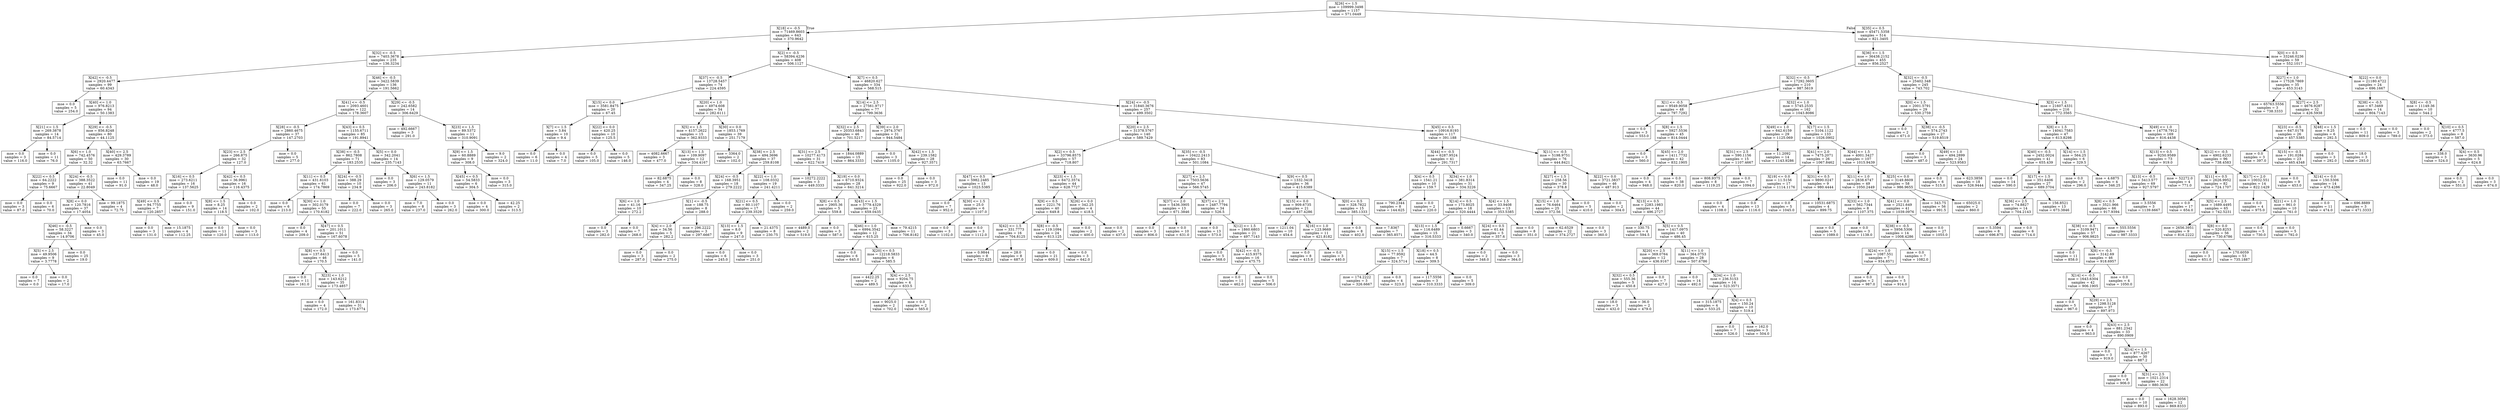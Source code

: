 digraph Tree {
node [shape=box] ;
0 [label="X[26] <= 1.5\nmse = 109999.3498\nsamples = 1157\nvalue = 571.0449"] ;
1 [label="X[18] <= -0.5\nmse = 71469.8603\nsamples = 643\nvalue = 370.9642"] ;
0 -> 1 [labeldistance=2.5, labelangle=45, headlabel="True"] ;
2 [label="X[32] <= -0.5\nmse = 7403.3678\nsamples = 235\nvalue = 136.3234"] ;
1 -> 2 ;
3 [label="X[42] <= -0.5\nmse = 2920.4477\nsamples = 99\nvalue = 60.4343"] ;
2 -> 3 ;
4 [label="mse = 0.0\nsamples = 5\nvalue = 254.0"] ;
3 -> 4 ;
5 [label="X[40] <= 1.0\nmse = 976.8213\nsamples = 94\nvalue = 50.1383"] ;
3 -> 5 ;
6 [label="X[21] <= 1.5\nmse = 269.3878\nsamples = 14\nvalue = 84.5714"] ;
5 -> 6 ;
7 [label="mse = 0.0\nsamples = 3\nvalue = 116.0"] ;
6 -> 7 ;
8 [label="mse = 0.0\nsamples = 11\nvalue = 76.0"] ;
6 -> 8 ;
9 [label="X[29] <= -0.5\nmse = 856.8248\nsamples = 80\nvalue = 44.1125"] ;
5 -> 9 ;
10 [label="X[6] <= 1.0\nmse = 742.4576\nsamples = 50\nvalue = 32.32"] ;
9 -> 10 ;
11 [label="X[22] <= 0.5\nmse = 64.2222\nsamples = 9\nvalue = 75.6667"] ;
10 -> 11 ;
12 [label="mse = 0.0\nsamples = 3\nvalue = 87.0"] ;
11 -> 12 ;
13 [label="mse = 0.0\nsamples = 6\nvalue = 70.0"] ;
11 -> 13 ;
14 [label="X[24] <= -0.5\nmse = 388.3522\nsamples = 41\nvalue = 22.8049"] ;
10 -> 14 ;
15 [label="X[8] <= 0.0\nmse = 120.7816\nsamples = 37\nvalue = 17.4054"] ;
14 -> 15 ;
16 [label="X[46] <= -0.5\nmse = 58.3227\nsamples = 34\nvalue = 14.9706"] ;
15 -> 16 ;
17 [label="X[5] <= 2.5\nmse = 49.9506\nsamples = 9\nvalue = 3.7778"] ;
16 -> 17 ;
18 [label="mse = 0.0\nsamples = 7\nvalue = 0.0"] ;
17 -> 18 ;
19 [label="mse = 0.0\nsamples = 2\nvalue = 17.0"] ;
17 -> 19 ;
20 [label="mse = 0.0\nsamples = 25\nvalue = 19.0"] ;
16 -> 20 ;
21 [label="mse = 0.0\nsamples = 3\nvalue = 45.0"] ;
15 -> 21 ;
22 [label="mse = 99.1875\nsamples = 4\nvalue = 72.75"] ;
14 -> 22 ;
23 [label="X[40] <= 2.5\nmse = 429.3789\nsamples = 30\nvalue = 63.7667"] ;
9 -> 23 ;
24 [label="mse = 0.0\nsamples = 11\nvalue = 91.0"] ;
23 -> 24 ;
25 [label="mse = 0.0\nsamples = 19\nvalue = 48.0"] ;
23 -> 25 ;
26 [label="X[46] <= -0.5\nmse = 3422.5839\nsamples = 136\nvalue = 191.5662"] ;
2 -> 26 ;
27 [label="X[41] <= -0.5\nmse = 2093.4601\nsamples = 122\nvalue = 178.3607"] ;
26 -> 27 ;
28 [label="X[28] <= -0.5\nmse = 2860.4675\nsamples = 37\nvalue = 147.2703"] ;
27 -> 28 ;
29 [label="X[23] <= 2.5\nmse = 266.875\nsamples = 32\nvalue = 127.0"] ;
28 -> 29 ;
30 [label="X[16] <= 0.5\nmse = 273.6211\nsamples = 16\nvalue = 137.5625"] ;
29 -> 30 ;
31 [label="X[49] <= 0.5\nmse = 94.7755\nsamples = 7\nvalue = 120.2857"] ;
30 -> 31 ;
32 [label="mse = 0.0\nsamples = 3\nvalue = 131.0"] ;
31 -> 32 ;
33 [label="mse = 15.1875\nsamples = 4\nvalue = 112.25"] ;
31 -> 33 ;
34 [label="mse = 0.0\nsamples = 9\nvalue = 151.0"] ;
30 -> 34 ;
35 [label="X[42] <= 0.5\nmse = 36.9961\nsamples = 16\nvalue = 116.4375"] ;
29 -> 35 ;
36 [label="X[8] <= 1.5\nmse = 8.25\nsamples = 14\nvalue = 118.5"] ;
35 -> 36 ;
37 [label="mse = 0.0\nsamples = 11\nvalue = 120.0"] ;
36 -> 37 ;
38 [label="mse = 0.0\nsamples = 3\nvalue = 113.0"] ;
36 -> 38 ;
39 [label="mse = 0.0\nsamples = 2\nvalue = 102.0"] ;
35 -> 39 ;
40 [label="mse = 0.0\nsamples = 5\nvalue = 277.0"] ;
28 -> 40 ;
41 [label="X[43] <= 0.5\nmse = 1155.6711\nsamples = 85\nvalue = 191.8941"] ;
27 -> 41 ;
42 [label="X[38] <= -0.5\nmse = 862.7808\nsamples = 71\nvalue = 183.2535"] ;
41 -> 42 ;
43 [label="X[11] <= 0.5\nmse = 431.6103\nsamples = 61\nvalue = 174.7869"] ;
42 -> 43 ;
44 [label="mse = 0.0\nsamples = 6\nvalue = 213.0"] ;
43 -> 44 ;
45 [label="X[30] <= 1.0\nmse = 302.0179\nsamples = 55\nvalue = 170.6182"] ;
43 -> 45 ;
46 [label="mse = 0.0\nsamples = 4\nvalue = 209.0"] ;
45 -> 46 ;
47 [label="X[47] <= 0.5\nmse = 201.1011\nsamples = 51\nvalue = 167.6078"] ;
45 -> 47 ;
48 [label="X[8] <= 0.5\nmse = 137.6413\nsamples = 46\nvalue = 170.5"] ;
47 -> 48 ;
49 [label="mse = 0.0\nsamples = 11\nvalue = 161.0"] ;
48 -> 49 ;
50 [label="X[23] <= 1.0\nmse = 143.6212\nsamples = 35\nvalue = 173.4857"] ;
48 -> 50 ;
51 [label="mse = 0.0\nsamples = 4\nvalue = 172.0"] ;
50 -> 51 ;
52 [label="mse = 161.8314\nsamples = 31\nvalue = 173.6774"] ;
50 -> 52 ;
53 [label="mse = 0.0\nsamples = 5\nvalue = 141.0"] ;
47 -> 53 ;
54 [label="X[24] <= -0.5\nmse = 388.29\nsamples = 10\nvalue = 234.9"] ;
42 -> 54 ;
55 [label="mse = 0.0\nsamples = 7\nvalue = 222.0"] ;
54 -> 55 ;
56 [label="mse = 0.0\nsamples = 3\nvalue = 265.0"] ;
54 -> 56 ;
57 [label="X[5] <= 0.0\nmse = 342.2041\nsamples = 14\nvalue = 235.7143"] ;
41 -> 57 ;
58 [label="mse = 0.0\nsamples = 3\nvalue = 206.0"] ;
57 -> 58 ;
59 [label="X[6] <= 1.5\nmse = 129.0579\nsamples = 11\nvalue = 243.8182"] ;
57 -> 59 ;
60 [label="mse = 7.0\nsamples = 8\nvalue = 237.0"] ;
59 -> 60 ;
61 [label="mse = 0.0\nsamples = 3\nvalue = 262.0"] ;
59 -> 61 ;
62 [label="X[29] <= -0.5\nmse = 242.6582\nsamples = 14\nvalue = 306.6429"] ;
26 -> 62 ;
63 [label="mse = 492.6667\nsamples = 3\nvalue = 291.0"] ;
62 -> 63 ;
64 [label="X[23] <= 1.5\nmse = 89.5372\nsamples = 11\nvalue = 310.9091"] ;
62 -> 64 ;
65 [label="X[9] <= 1.5\nmse = 60.8889\nsamples = 9\nvalue = 308.0"] ;
64 -> 65 ;
66 [label="X[45] <= 0.5\nmse = 54.5833\nsamples = 6\nvalue = 304.5"] ;
65 -> 66 ;
67 [label="mse = 0.0\nsamples = 4\nvalue = 300.0"] ;
66 -> 67 ;
68 [label="mse = 42.25\nsamples = 2\nvalue = 313.5"] ;
66 -> 68 ;
69 [label="mse = 0.0\nsamples = 3\nvalue = 315.0"] ;
65 -> 69 ;
70 [label="mse = 9.0\nsamples = 2\nvalue = 324.0"] ;
64 -> 70 ;
71 [label="X[2] <= -0.5\nmse = 58394.4236\nsamples = 408\nvalue = 506.1127"] ;
1 -> 71 ;
72 [label="X[37] <= -0.5\nmse = 13728.5457\nsamples = 74\nvalue = 224.4595"] ;
71 -> 72 ;
73 [label="X[15] <= 0.0\nmse = 3581.8475\nsamples = 20\nvalue = 67.45"] ;
72 -> 73 ;
74 [label="X[7] <= 1.5\nmse = 3.84\nsamples = 10\nvalue = 9.4"] ;
73 -> 74 ;
75 [label="mse = 0.0\nsamples = 6\nvalue = 11.0"] ;
74 -> 75 ;
76 [label="mse = 0.0\nsamples = 4\nvalue = 7.0"] ;
74 -> 76 ;
77 [label="X[22] <= 0.0\nmse = 420.25\nsamples = 10\nvalue = 125.5"] ;
73 -> 77 ;
78 [label="mse = 0.0\nsamples = 5\nvalue = 105.0"] ;
77 -> 78 ;
79 [label="mse = 0.0\nsamples = 5\nvalue = 146.0"] ;
77 -> 79 ;
80 [label="X[20] <= 1.0\nmse = 4974.608\nsamples = 54\nvalue = 282.6111"] ;
72 -> 80 ;
81 [label="X[5] <= 1.5\nmse = 4157.2622\nsamples = 15\nvalue = 362.9333"] ;
80 -> 81 ;
82 [label="mse = 4082.6667\nsamples = 3\nvalue = 477.0"] ;
81 -> 82 ;
83 [label="X[13] <= 1.5\nmse = 109.9097\nsamples = 12\nvalue = 334.4167"] ;
81 -> 83 ;
84 [label="mse = 82.6875\nsamples = 4\nvalue = 347.25"] ;
83 -> 84 ;
85 [label="mse = 0.0\nsamples = 8\nvalue = 328.0"] ;
83 -> 85 ;
86 [label="X[30] <= 0.0\nmse = 1853.1769\nsamples = 39\nvalue = 251.7179"] ;
80 -> 86 ;
87 [label="mse = 3364.0\nsamples = 2\nvalue = 102.0"] ;
86 -> 87 ;
88 [label="X[38] <= 2.5\nmse = 494.3696\nsamples = 37\nvalue = 259.8108"] ;
86 -> 88 ;
89 [label="X[24] <= -0.5\nmse = 168.3951\nsamples = 18\nvalue = 279.2222"] ;
88 -> 89 ;
90 [label="X[6] <= 1.0\nmse = 41.16\nsamples = 10\nvalue = 272.2"] ;
89 -> 90 ;
91 [label="mse = 0.0\nsamples = 3\nvalue = 282.0"] ;
90 -> 91 ;
92 [label="mse = 0.0\nsamples = 7\nvalue = 268.0"] ;
90 -> 92 ;
93 [label="X[1] <= -0.5\nmse = 188.75\nsamples = 8\nvalue = 288.0"] ;
89 -> 93 ;
94 [label="X[4] <= 2.0\nmse = 34.56\nsamples = 5\nvalue = 282.2"] ;
93 -> 94 ;
95 [label="mse = 0.0\nsamples = 3\nvalue = 287.0"] ;
94 -> 95 ;
96 [label="mse = 0.0\nsamples = 2\nvalue = 275.0"] ;
94 -> 96 ;
97 [label="mse = 296.2222\nsamples = 3\nvalue = 297.6667"] ;
93 -> 97 ;
98 [label="X[22] <= 1.0\nmse = 108.0332\nsamples = 19\nvalue = 241.4211"] ;
88 -> 98 ;
99 [label="X[21] <= 0.5\nmse = 80.1107\nsamples = 17\nvalue = 239.3529"] ;
98 -> 99 ;
100 [label="X[13] <= 1.5\nmse = 8.0\nsamples = 9\nvalue = 247.0"] ;
99 -> 100 ;
101 [label="mse = 0.0\nsamples = 6\nvalue = 245.0"] ;
100 -> 101 ;
102 [label="mse = 0.0\nsamples = 3\nvalue = 251.0"] ;
100 -> 102 ;
103 [label="mse = 21.4375\nsamples = 8\nvalue = 230.75"] ;
99 -> 103 ;
104 [label="mse = 0.0\nsamples = 2\nvalue = 259.0"] ;
98 -> 104 ;
105 [label="X[7] <= 0.5\nmse = 46820.627\nsamples = 334\nvalue = 568.515"] ;
71 -> 105 ;
106 [label="X[14] <= 2.5\nmse = 27561.9717\nsamples = 77\nvalue = 799.3636"] ;
105 -> 106 ;
107 [label="X[32] <= 2.5\nmse = 20353.6843\nsamples = 46\nvalue = 701.5217"] ;
106 -> 107 ;
108 [label="X[31] <= 2.5\nmse = 10277.4173\nsamples = 31\nvalue = 622.7419"] ;
107 -> 108 ;
109 [label="mse = 10272.2222\nsamples = 3\nvalue = 449.3333"] ;
108 -> 109 ;
110 [label="X[19] <= 0.0\nmse = 6710.9324\nsamples = 28\nvalue = 641.3214"] ;
108 -> 110 ;
111 [label="X[8] <= 0.5\nmse = 2905.36\nsamples = 5\nvalue = 559.8"] ;
110 -> 111 ;
112 [label="mse = 4489.0\nsamples = 2\nvalue = 519.0"] ;
111 -> 112 ;
113 [label="mse = 0.0\nsamples = 3\nvalue = 587.0"] ;
111 -> 113 ;
114 [label="X[43] <= 1.5\nmse = 5779.4329\nsamples = 23\nvalue = 659.0435"] ;
110 -> 114 ;
115 [label="X[46] <= 1.0\nmse = 6994.3542\nsamples = 12\nvalue = 615.25"] ;
114 -> 115 ;
116 [label="mse = 0.0\nsamples = 6\nvalue = 645.0"] ;
115 -> 116 ;
117 [label="X[20] <= 0.5\nmse = 12218.5833\nsamples = 6\nvalue = 585.5"] ;
115 -> 117 ;
118 [label="mse = 4422.25\nsamples = 2\nvalue = 489.5"] ;
117 -> 118 ;
119 [label="X[4] <= 2.5\nmse = 9204.75\nsamples = 4\nvalue = 633.5"] ;
117 -> 119 ;
120 [label="mse = 9025.0\nsamples = 2\nvalue = 702.0"] ;
119 -> 120 ;
121 [label="mse = 0.0\nsamples = 2\nvalue = 565.0"] ;
119 -> 121 ;
122 [label="mse = 79.4215\nsamples = 11\nvalue = 706.8182"] ;
114 -> 122 ;
123 [label="mse = 1844.0889\nsamples = 15\nvalue = 864.3333"] ;
107 -> 123 ;
124 [label="X[39] <= 2.0\nmse = 2974.3767\nsamples = 31\nvalue = 944.5484"] ;
106 -> 124 ;
125 [label="mse = 0.0\nsamples = 3\nvalue = 1105.0"] ;
124 -> 125 ;
126 [label="X[42] <= 1.5\nmse = 239.1582\nsamples = 28\nvalue = 927.3571"] ;
124 -> 126 ;
127 [label="mse = 0.0\nsamples = 25\nvalue = 922.0"] ;
126 -> 127 ;
128 [label="mse = 0.0\nsamples = 3\nvalue = 972.0"] ;
126 -> 128 ;
129 [label="X[24] <= -0.5\nmse = 31840.3676\nsamples = 257\nvalue = 499.3502"] ;
105 -> 129 ;
130 [label="X[20] <= 2.5\nmse = 31378.5767\nsamples = 140\nvalue = 589.7429"] ;
129 -> 130 ;
131 [label="X[2] <= 0.5\nmse = 33796.8575\nsamples = 57\nvalue = 718.807"] ;
130 -> 131 ;
132 [label="X[47] <= 0.5\nmse = 5982.2485\nsamples = 13\nvalue = 1023.5385"] ;
131 -> 132 ;
133 [label="mse = 0.0\nsamples = 7\nvalue = 952.0"] ;
132 -> 133 ;
134 [label="X[30] <= 1.5\nmse = 25.0\nsamples = 6\nvalue = 1107.0"] ;
132 -> 134 ;
135 [label="mse = 0.0\nsamples = 3\nvalue = 1102.0"] ;
134 -> 135 ;
136 [label="mse = 0.0\nsamples = 3\nvalue = 1112.0"] ;
134 -> 136 ;
137 [label="X[23] <= 1.5\nmse = 6472.3574\nsamples = 44\nvalue = 628.7727"] ;
131 -> 137 ;
138 [label="X[9] <= 0.5\nmse = 2221.76\nsamples = 40\nvalue = 649.8"] ;
137 -> 138 ;
139 [label="X[42] <= 1.5\nmse = 331.7773\nsamples = 16\nvalue = 704.8125"] ;
138 -> 139 ;
140 [label="mse = 0.9844\nsamples = 8\nvalue = 722.625"] ;
139 -> 140 ;
141 [label="mse = 28.0\nsamples = 8\nvalue = 687.0"] ;
139 -> 141 ;
142 [label="X[8] <= -0.5\nmse = 119.1094\nsamples = 24\nvalue = 613.125"] ;
138 -> 142 ;
143 [label="mse = 0.0\nsamples = 21\nvalue = 609.0"] ;
142 -> 143 ;
144 [label="mse = 0.0\nsamples = 3\nvalue = 642.0"] ;
142 -> 144 ;
145 [label="X[26] <= 0.0\nmse = 342.25\nsamples = 4\nvalue = 418.5"] ;
137 -> 145 ;
146 [label="mse = 0.0\nsamples = 2\nvalue = 400.0"] ;
145 -> 146 ;
147 [label="mse = 0.0\nsamples = 2\nvalue = 437.0"] ;
145 -> 147 ;
148 [label="X[35] <= -0.5\nmse = 10422.2413\nsamples = 83\nvalue = 501.1084"] ;
130 -> 148 ;
149 [label="X[27] <= 2.5\nmse = 7503.5636\nsamples = 47\nvalue = 566.5745"] ;
148 -> 149 ;
150 [label="X[37] <= 2.0\nmse = 5436.3905\nsamples = 13\nvalue = 671.3846"] ;
149 -> 150 ;
151 [label="mse = 0.0\nsamples = 3\nvalue = 806.0"] ;
150 -> 151 ;
152 [label="mse = 0.0\nsamples = 10\nvalue = 631.0"] ;
150 -> 152 ;
153 [label="X[37] <= 2.0\nmse = 2487.7794\nsamples = 34\nvalue = 526.5"] ;
149 -> 153 ;
154 [label="mse = 0.0\nsamples = 13\nvalue = 573.0"] ;
153 -> 154 ;
155 [label="X[12] <= 1.5\nmse = 1860.6803\nsamples = 21\nvalue = 497.7143"] ;
153 -> 155 ;
156 [label="mse = 0.0\nsamples = 5\nvalue = 568.0"] ;
155 -> 156 ;
157 [label="X[42] <= -0.5\nmse = 415.9375\nsamples = 16\nvalue = 475.75"] ;
155 -> 157 ;
158 [label="mse = 0.0\nsamples = 11\nvalue = 462.0"] ;
157 -> 158 ;
159 [label="mse = 0.0\nsamples = 5\nvalue = 506.0"] ;
157 -> 159 ;
160 [label="X[9] <= 0.5\nmse = 1332.3418\nsamples = 36\nvalue = 415.6389"] ;
148 -> 160 ;
161 [label="X[15] <= 0.0\nmse = 909.6735\nsamples = 21\nvalue = 437.4286"] ;
160 -> 161 ;
162 [label="mse = 1211.04\nsamples = 10\nvalue = 454.6"] ;
161 -> 162 ;
163 [label="X[16] <= 1.0\nmse = 123.9669\nsamples = 11\nvalue = 421.8182"] ;
161 -> 163 ;
164 [label="mse = 0.0\nsamples = 8\nvalue = 415.0"] ;
163 -> 164 ;
165 [label="mse = 0.0\nsamples = 3\nvalue = 440.0"] ;
163 -> 165 ;
166 [label="X[0] <= 0.5\nmse = 328.7822\nsamples = 15\nvalue = 385.1333"] ;
160 -> 166 ;
167 [label="mse = 0.0\nsamples = 8\nvalue = 402.0"] ;
166 -> 167 ;
168 [label="mse = 7.8367\nsamples = 7\nvalue = 365.8571"] ;
166 -> 168 ;
169 [label="X[45] <= 0.5\nmse = 10916.8193\nsamples = 117\nvalue = 391.188"] ;
129 -> 169 ;
170 [label="X[44] <= -0.5\nmse = 6287.9524\nsamples = 41\nvalue = 291.7317"] ;
169 -> 170 ;
171 [label="X[4] <= 0.5\nmse = 1541.21\nsamples = 10\nvalue = 159.7"] ;
170 -> 171 ;
172 [label="mse = 790.2344\nsamples = 8\nvalue = 144.625"] ;
171 -> 172 ;
173 [label="mse = 0.0\nsamples = 2\nvalue = 220.0"] ;
171 -> 173 ;
174 [label="X[34] <= 1.0\nmse = 381.8314\nsamples = 31\nvalue = 334.3226"] ;
170 -> 174 ;
175 [label="X[14] <= 0.5\nmse = 173.8025\nsamples = 18\nvalue = 320.4444"] ;
174 -> 175 ;
176 [label="X[13] <= 1.5\nmse = 116.6489\nsamples = 15\nvalue = 316.5333"] ;
175 -> 176 ;
177 [label="X[15] <= 1.5\nmse = 77.9592\nsamples = 7\nvalue = 324.5714"] ;
176 -> 177 ;
178 [label="mse = 174.2222\nsamples = 3\nvalue = 326.6667"] ;
177 -> 178 ;
179 [label="mse = 0.0\nsamples = 4\nvalue = 323.0"] ;
177 -> 179 ;
180 [label="X[18] <= 0.5\nmse = 44.5\nsamples = 8\nvalue = 309.5"] ;
176 -> 180 ;
181 [label="mse = 117.5556\nsamples = 3\nvalue = 310.3333"] ;
180 -> 181 ;
182 [label="mse = 0.0\nsamples = 5\nvalue = 309.0"] ;
180 -> 182 ;
183 [label="mse = 0.6667\nsamples = 3\nvalue = 340.0"] ;
175 -> 183 ;
184 [label="X[4] <= 1.5\nmse = 33.9408\nsamples = 13\nvalue = 353.5385"] ;
174 -> 184 ;
185 [label="X[24] <= 0.5\nmse = 61.44\nsamples = 5\nvalue = 357.6"] ;
184 -> 185 ;
186 [label="mse = 0.0\nsamples = 2\nvalue = 348.0"] ;
185 -> 186 ;
187 [label="mse = 0.0\nsamples = 3\nvalue = 364.0"] ;
185 -> 187 ;
188 [label="mse = 0.0\nsamples = 8\nvalue = 351.0"] ;
184 -> 188 ;
189 [label="X[11] <= -0.5\nmse = 5198.9751\nsamples = 76\nvalue = 444.8421"] ;
169 -> 189 ;
190 [label="X[27] <= 1.5\nmse = 258.56\nsamples = 30\nvalue = 378.8"] ;
189 -> 190 ;
191 [label="X[15] <= 1.0\nmse = 76.6464\nsamples = 25\nvalue = 372.56"] ;
190 -> 191 ;
192 [label="mse = 62.6529\nsamples = 22\nvalue = 374.2727"] ;
191 -> 192 ;
193 [label="mse = 0.0\nsamples = 3\nvalue = 360.0"] ;
191 -> 193 ;
194 [label="mse = 0.0\nsamples = 5\nvalue = 410.0"] ;
190 -> 194 ;
195 [label="X[22] <= 0.0\nmse = 3721.3837\nsamples = 46\nvalue = 487.913"] ;
189 -> 195 ;
196 [label="mse = 0.0\nsamples = 2\nvalue = 304.0"] ;
195 -> 196 ;
197 [label="X[13] <= 0.5\nmse = 2283.1983\nsamples = 44\nvalue = 496.2727"] ;
195 -> 197 ;
198 [label="mse = 330.75\nsamples = 4\nvalue = 594.5"] ;
197 -> 198 ;
199 [label="X[5] <= 0.5\nmse = 1417.0975\nsamples = 40\nvalue = 486.45"] ;
197 -> 199 ;
200 [label="X[20] <= 2.5\nmse = 369.0764\nsamples = 12\nvalue = 436.9167"] ;
199 -> 200 ;
201 [label="X[32] <= 0.5\nmse = 555.36\nsamples = 5\nvalue = 450.8"] ;
200 -> 201 ;
202 [label="mse = 18.0\nsamples = 3\nvalue = 432.0"] ;
201 -> 202 ;
203 [label="mse = 36.0\nsamples = 2\nvalue = 479.0"] ;
201 -> 203 ;
204 [label="mse = 0.0\nsamples = 7\nvalue = 427.0"] ;
200 -> 204 ;
205 [label="X[11] <= 1.0\nmse = 364.0753\nsamples = 28\nvalue = 507.6786"] ;
199 -> 205 ;
206 [label="mse = 0.0\nsamples = 14\nvalue = 492.0"] ;
205 -> 206 ;
207 [label="X[34] <= 1.0\nmse = 236.5153\nsamples = 14\nvalue = 523.3571"] ;
205 -> 207 ;
208 [label="mse = 315.1875\nsamples = 4\nvalue = 533.25"] ;
207 -> 208 ;
209 [label="X[4] <= 0.5\nmse = 150.24\nsamples = 10\nvalue = 519.4"] ;
207 -> 209 ;
210 [label="mse = 0.0\nsamples = 7\nvalue = 526.0"] ;
209 -> 210 ;
211 [label="mse = 162.0\nsamples = 3\nvalue = 504.0"] ;
209 -> 211 ;
212 [label="X[35] <= 0.5\nmse = 45471.5358\nsamples = 514\nvalue = 821.3405"] ;
0 -> 212 [labeldistance=2.5, labelangle=-45, headlabel="False"] ;
213 [label="X[36] <= 1.5\nmse = 36438.2152\nsamples = 455\nvalue = 856.2527"] ;
212 -> 213 ;
214 [label="X[32] <= -0.5\nmse = 17292.3605\nsamples = 210\nvalue = 987.5619"] ;
213 -> 214 ;
215 [label="X[1] <= -0.5\nmse = 9549.9058\nsamples = 48\nvalue = 797.7292"] ;
214 -> 215 ;
216 [label="mse = 0.0\nsamples = 3\nvalue = 553.0"] ;
215 -> 216 ;
217 [label="X[8] <= 1.5\nmse = 5927.5536\nsamples = 45\nvalue = 814.0444"] ;
215 -> 217 ;
218 [label="mse = 0.0\nsamples = 3\nvalue = 560.0"] ;
217 -> 218 ;
219 [label="X[45] <= 2.0\nmse = 1411.7732\nsamples = 42\nvalue = 832.1905"] ;
217 -> 219 ;
220 [label="mse = 0.0\nsamples = 4\nvalue = 948.0"] ;
219 -> 220 ;
221 [label="mse = 0.0\nsamples = 38\nvalue = 820.0"] ;
219 -> 221 ;
222 [label="X[32] <= 1.0\nmse = 5745.2535\nsamples = 162\nvalue = 1043.8086"] ;
214 -> 222 ;
223 [label="X[49] <= 1.0\nmse = 642.6159\nsamples = 29\nvalue = 1125.069"] ;
222 -> 223 ;
224 [label="X[31] <= 2.5\nmse = 590.1156\nsamples = 15\nvalue = 1107.4667"] ;
223 -> 224 ;
225 [label="mse = 808.9375\nsamples = 8\nvalue = 1119.25"] ;
224 -> 225 ;
226 [label="mse = 0.0\nsamples = 7\nvalue = 1094.0"] ;
224 -> 226 ;
227 [label="mse = 11.2092\nsamples = 14\nvalue = 1143.9286"] ;
223 -> 227 ;
228 [label="X[17] <= 1.5\nmse = 5104.1122\nsamples = 133\nvalue = 1026.0902"] ;
222 -> 228 ;
229 [label="X[41] <= 2.0\nmse = 7475.2071\nsamples = 26\nvalue = 1067.8462"] ;
228 -> 229 ;
230 [label="X[19] <= 0.0\nmse = 11.5156\nsamples = 17\nvalue = 1114.1176"] ;
229 -> 230 ;
231 [label="mse = 0.0\nsamples = 4\nvalue = 1108.0"] ;
230 -> 231 ;
232 [label="mse = 0.0\nsamples = 13\nvalue = 1116.0"] ;
230 -> 232 ;
233 [label="X[31] <= 0.5\nmse = 9890.0247\nsamples = 9\nvalue = 980.4444"] ;
229 -> 233 ;
234 [label="mse = 0.0\nsamples = 5\nvalue = 1045.0"] ;
233 -> 234 ;
235 [label="mse = 10531.6875\nsamples = 4\nvalue = 899.75"] ;
233 -> 235 ;
236 [label="X[44] <= 1.5\nmse = 4001.3427\nsamples = 107\nvalue = 1015.9439"] ;
228 -> 236 ;
237 [label="X[11] <= 1.0\nmse = 2838.6747\nsamples = 49\nvalue = 1050.2449"] ;
236 -> 237 ;
238 [label="X[33] <= 1.0\nmse = 562.7344\nsamples = 8\nvalue = 1107.375"] ;
237 -> 238 ;
239 [label="mse = 0.0\nsamples = 5\nvalue = 1089.0"] ;
238 -> 239 ;
240 [label="mse = 0.0\nsamples = 3\nvalue = 1138.0"] ;
238 -> 240 ;
241 [label="X[41] <= 0.0\nmse = 2521.649\nsamples = 41\nvalue = 1039.0976"] ;
237 -> 241 ;
242 [label="X[38] <= -0.5\nmse = 5956.5306\nsamples = 14\nvalue = 1008.4286"] ;
241 -> 242 ;
243 [label="X[24] <= 1.0\nmse = 1087.551\nsamples = 7\nvalue = 934.8571"] ;
242 -> 243 ;
244 [label="mse = 0.0\nsamples = 2\nvalue = 987.0"] ;
243 -> 244 ;
245 [label="mse = 0.0\nsamples = 5\nvalue = 914.0"] ;
243 -> 245 ;
246 [label="mse = 0.0\nsamples = 7\nvalue = 1082.0"] ;
242 -> 246 ;
247 [label="mse = 0.0\nsamples = 27\nvalue = 1055.0"] ;
241 -> 247 ;
248 [label="X[25] <= 0.0\nmse = 3149.8609\nsamples = 58\nvalue = 986.9655"] ;
236 -> 248 ;
249 [label="mse = 343.75\nsamples = 56\nvalue = 991.5"] ;
248 -> 249 ;
250 [label="mse = 65025.0\nsamples = 2\nvalue = 860.0"] ;
248 -> 250 ;
251 [label="X[32] <= -0.5\nmse = 25402.348\nsamples = 245\nvalue = 743.702"] ;
213 -> 251 ;
252 [label="X[0] <= 1.5\nmse = 2001.5791\nsamples = 29\nvalue = 530.2759"] ;
251 -> 252 ;
253 [label="mse = 0.0\nsamples = 2\nvalue = 671.0"] ;
252 -> 253 ;
254 [label="X[38] <= -0.5\nmse = 574.2743\nsamples = 27\nvalue = 519.8519"] ;
252 -> 254 ;
255 [label="mse = 0.0\nsamples = 3\nvalue = 487.0"] ;
254 -> 255 ;
256 [label="X[49] <= 1.0\nmse = 494.2899\nsamples = 24\nvalue = 523.9583"] ;
254 -> 256 ;
257 [label="mse = 0.0\nsamples = 6\nvalue = 515.0"] ;
256 -> 257 ;
258 [label="mse = 623.3858\nsamples = 18\nvalue = 526.9444"] ;
256 -> 258 ;
259 [label="X[3] <= 1.5\nmse = 21607.4331\nsamples = 216\nvalue = 772.3565"] ;
251 -> 259 ;
260 [label="X[8] <= 1.5\nmse = 14041.7583\nsamples = 47\nvalue = 613.8298"] ;
259 -> 260 ;
261 [label="X[40] <= -0.5\nmse = 2452.0024\nsamples = 41\nvalue = 655.439"] ;
260 -> 261 ;
262 [label="mse = 0.0\nsamples = 14\nvalue = 590.0"] ;
261 -> 262 ;
263 [label="X[17] <= 1.5\nmse = 351.6406\nsamples = 27\nvalue = 689.3704"] ;
261 -> 263 ;
264 [label="X[36] <= 2.5\nmse = 74.8827\nsamples = 14\nvalue = 704.2143"] ;
263 -> 264 ;
265 [label="mse = 5.3594\nsamples = 8\nvalue = 696.875"] ;
264 -> 265 ;
266 [label="mse = 0.0\nsamples = 6\nvalue = 714.0"] ;
264 -> 266 ;
267 [label="mse = 156.8521\nsamples = 13\nvalue = 673.3846"] ;
263 -> 267 ;
268 [label="X[14] <= 1.5\nmse = 564.25\nsamples = 6\nvalue = 329.5"] ;
260 -> 268 ;
269 [label="mse = 0.0\nsamples = 2\nvalue = 296.0"] ;
268 -> 269 ;
270 [label="mse = 4.6875\nsamples = 4\nvalue = 346.25"] ;
268 -> 270 ;
271 [label="X[49] <= 1.0\nmse = 14778.7912\nsamples = 169\nvalue = 816.4438"] ;
259 -> 271 ;
272 [label="X[13] <= 0.5\nmse = 9250.9589\nsamples = 73\nvalue = 919.0"] ;
271 -> 272 ;
273 [label="X[13] <= -0.5\nmse = 5413.577\nsamples = 69\nvalue = 927.5797"] ;
272 -> 273 ;
274 [label="X[8] <= 0.5\nmse = 3521.966\nsamples = 66\nvalue = 917.9394"] ;
273 -> 274 ;
275 [label="X[38] <= -0.5\nmse = 3109.9471\nsamples = 57\nvalue = 906.9825"] ;
274 -> 275 ;
276 [label="mse = 0.0\nsamples = 11\nvalue = 858.0"] ;
275 -> 276 ;
277 [label="X[8] <= -0.5\nmse = 3142.69\nsamples = 46\nvalue = 918.6957"] ;
275 -> 277 ;
278 [label="X[14] <= -0.5\nmse = 1643.6304\nsamples = 42\nvalue = 906.1905"] ;
277 -> 278 ;
279 [label="mse = 0.0\nsamples = 5\nvalue = 967.0"] ;
278 -> 279 ;
280 [label="X[29] <= 2.5\nmse = 1298.5128\nsamples = 37\nvalue = 897.973"] ;
278 -> 280 ;
281 [label="mse = 0.0\nsamples = 4\nvalue = 963.0"] ;
280 -> 281 ;
282 [label="X[43] <= 2.5\nmse = 881.2342\nsamples = 33\nvalue = 890.0909"] ;
280 -> 282 ;
283 [label="mse = 0.0\nsamples = 3\nvalue = 919.0"] ;
282 -> 283 ;
284 [label="X[14] <= 1.5\nmse = 877.4267\nsamples = 30\nvalue = 887.2"] ;
282 -> 284 ;
285 [label="mse = 0.0\nsamples = 8\nvalue = 906.0"] ;
284 -> 285 ;
286 [label="X[31] <= 2.5\nmse = 1021.2314\nsamples = 22\nvalue = 880.3636"] ;
284 -> 286 ;
287 [label="mse = 0.0\nsamples = 10\nvalue = 893.0"] ;
286 -> 287 ;
288 [label="mse = 1628.3056\nsamples = 12\nvalue = 869.8333"] ;
286 -> 288 ;
289 [label="mse = 0.0\nsamples = 4\nvalue = 1050.0"] ;
277 -> 289 ;
290 [label="mse = 555.5556\nsamples = 9\nvalue = 987.3333"] ;
274 -> 290 ;
291 [label="mse = 3.5556\nsamples = 3\nvalue = 1139.6667"] ;
273 -> 291 ;
292 [label="mse = 52272.0\nsamples = 4\nvalue = 771.0"] ;
272 -> 292 ;
293 [label="X[12] <= -0.5\nmse = 4902.6233\nsamples = 96\nvalue = 738.4583"] ;
271 -> 293 ;
294 [label="X[11] <= 0.5\nmse = 2626.9952\nsamples = 82\nvalue = 724.1707"] ;
293 -> 294 ;
295 [label="mse = 0.0\nsamples = 17\nvalue = 654.0"] ;
294 -> 295 ;
296 [label="X[5] <= 2.5\nmse = 1689.4495\nsamples = 65\nvalue = 742.5231"] ;
294 -> 296 ;
297 [label="mse = 2656.3951\nsamples = 9\nvalue = 816.2222"] ;
296 -> 297 ;
298 [label="X[8] <= 0.0\nmse = 520.8253\nsamples = 56\nvalue = 730.6786"] ;
296 -> 298 ;
299 [label="mse = 0.0\nsamples = 3\nvalue = 651.0"] ;
298 -> 299 ;
300 [label="mse = 170.6059\nsamples = 53\nvalue = 735.1887"] ;
298 -> 300 ;
301 [label="X[17] <= 2.0\nmse = 10032.551\nsamples = 14\nvalue = 822.1429"] ;
293 -> 301 ;
302 [label="mse = 0.0\nsamples = 4\nvalue = 975.0"] ;
301 -> 302 ;
303 [label="X[21] <= 1.0\nmse = 961.0\nsamples = 10\nvalue = 761.0"] ;
301 -> 303 ;
304 [label="mse = 0.0\nsamples = 5\nvalue = 730.0"] ;
303 -> 304 ;
305 [label="mse = 0.0\nsamples = 5\nvalue = 792.0"] ;
303 -> 305 ;
306 [label="X[0] <= 0.5\nmse = 33246.0236\nsamples = 59\nvalue = 552.1017"] ;
212 -> 306 ;
307 [label="X[27] <= 1.0\nmse = 17528.7869\nsamples = 35\nvalue = 453.3143"] ;
306 -> 307 ;
308 [label="mse = 65763.5556\nsamples = 3\nvalue = 738.3333"] ;
307 -> 308 ;
309 [label="X[27] <= 2.5\nmse = 4676.9287\nsamples = 32\nvalue = 426.5938"] ;
307 -> 309 ;
310 [label="X[23] <= -0.5\nmse = 647.0178\nsamples = 26\nvalue = 457.5385"] ;
309 -> 310 ;
311 [label="mse = 0.0\nsamples = 3\nvalue = 397.0"] ;
310 -> 311 ;
312 [label="X[15] <= -0.5\nmse = 191.0284\nsamples = 23\nvalue = 465.4348"] ;
310 -> 312 ;
313 [label="mse = 0.0\nsamples = 9\nvalue = 453.0"] ;
312 -> 313 ;
314 [label="X[14] <= 0.0\nmse = 150.5306\nsamples = 14\nvalue = 473.4286"] ;
312 -> 314 ;
315 [label="mse = 0.0\nsamples = 11\nvalue = 474.0"] ;
314 -> 315 ;
316 [label="mse = 696.8889\nsamples = 3\nvalue = 471.3333"] ;
314 -> 316 ;
317 [label="X[48] <= 1.5\nmse = 9.25\nsamples = 6\nvalue = 292.5"] ;
309 -> 317 ;
318 [label="mse = 0.0\nsamples = 3\nvalue = 292.0"] ;
317 -> 318 ;
319 [label="mse = 18.0\nsamples = 3\nvalue = 293.0"] ;
317 -> 319 ;
320 [label="X[22] <= 0.0\nmse = 21180.4722\nsamples = 24\nvalue = 696.1667"] ;
306 -> 320 ;
321 [label="X[38] <= -0.5\nmse = 67.3469\nsamples = 14\nvalue = 804.7143"] ;
320 -> 321 ;
322 [label="mse = 0.0\nsamples = 11\nvalue = 809.0"] ;
321 -> 322 ;
323 [label="mse = 0.0\nsamples = 3\nvalue = 789.0"] ;
321 -> 323 ;
324 [label="X[8] <= -0.5\nmse = 11149.36\nsamples = 10\nvalue = 544.2"] ;
320 -> 324 ;
325 [label="mse = 0.0\nsamples = 2\nvalue = 373.0"] ;
324 -> 325 ;
326 [label="X[10] <= 0.5\nmse = 4777.5\nsamples = 8\nvalue = 587.0"] ;
324 -> 326 ;
327 [label="mse = 338.0\nsamples = 3\nvalue = 524.0"] ;
326 -> 327 ;
328 [label="X[4] <= 0.5\nmse = 3630.96\nsamples = 5\nvalue = 624.8"] ;
326 -> 328 ;
329 [label="mse = 0.0\nsamples = 2\nvalue = 551.0"] ;
328 -> 329 ;
330 [label="mse = 0.0\nsamples = 3\nvalue = 674.0"] ;
328 -> 330 ;
}